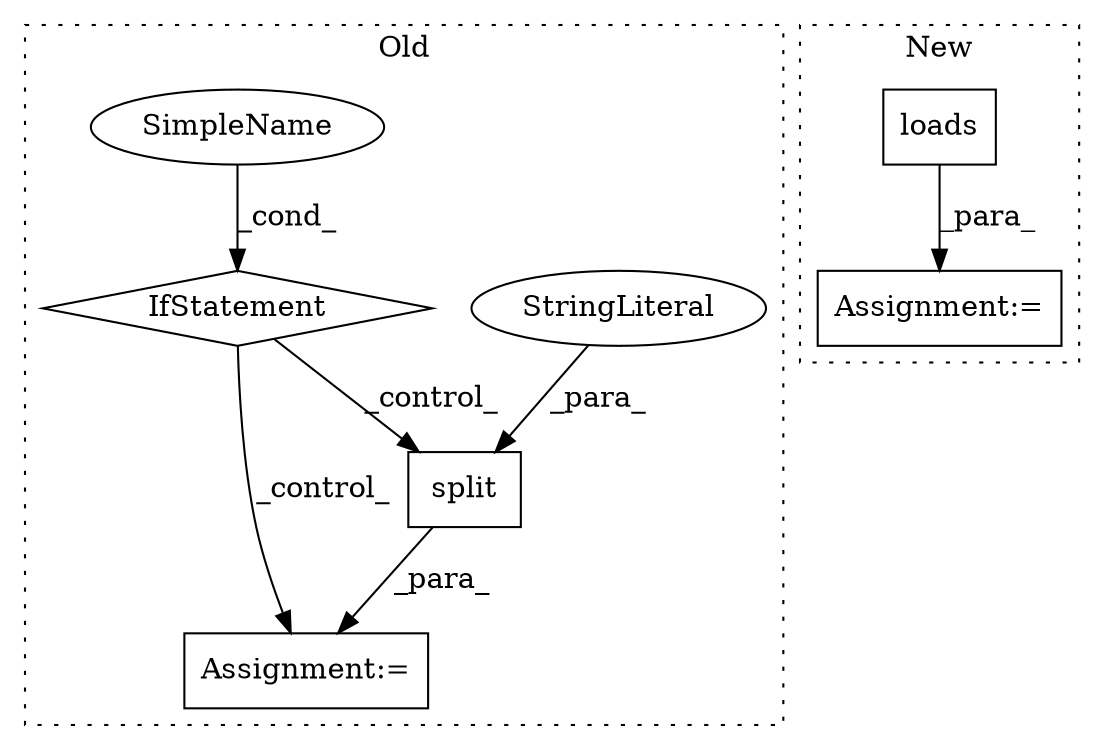 digraph G {
subgraph cluster0 {
1 [label="split" a="32" s="3350,3360" l="6,1" shape="box"];
3 [label="StringLiteral" a="45" s="3356" l="4" shape="ellipse"];
5 [label="Assignment:=" a="7" s="3343" l="2" shape="box"];
6 [label="IfStatement" a="25" s="3276,3284" l="4,2" shape="diamond"];
7 [label="SimpleName" a="42" s="3280" l="4" shape="ellipse"];
label = "Old";
style="dotted";
}
subgraph cluster1 {
2 [label="loads" a="32" s="11858,11868" l="6,1" shape="box"];
4 [label="Assignment:=" a="7" s="11852" l="1" shape="box"];
label = "New";
style="dotted";
}
1 -> 5 [label="_para_"];
2 -> 4 [label="_para_"];
3 -> 1 [label="_para_"];
6 -> 5 [label="_control_"];
6 -> 1 [label="_control_"];
7 -> 6 [label="_cond_"];
}